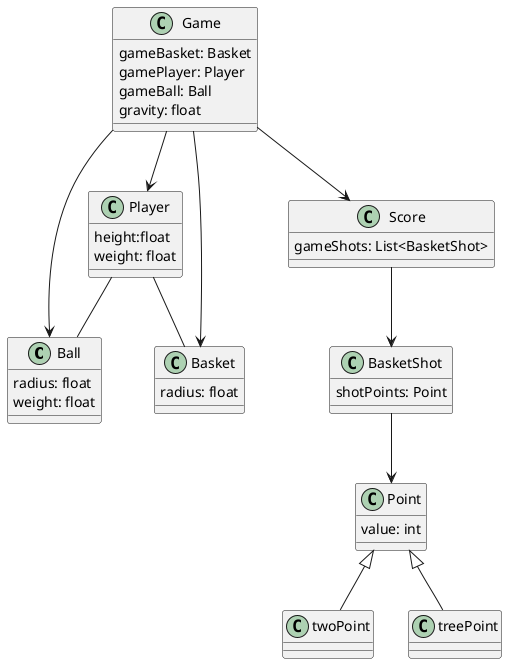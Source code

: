 @startuml
class Ball{
  radius: float
  weight: float
}
class Player{
  height:float
  weight: float
}
class Basket{
  radius: float
}
class Game{
  gameBasket: Basket
  gamePlayer: Player
  gameBall: Ball
  gravity: float
  
}
class BasketShot{
  shotPoints: Point
}
Game-->Ball
Game-->Basket
Game-->Player
Player--Ball
Player--Basket

class Score{
  gameShots: List<BasketShot>
}
Game-->Score
Score-->BasketShot
BasketShot-->Point
class Point{
  value: int
}
class twoPoint{

}
class treePoint{
  
}
Point<|--twoPoint
Point<|--treePoint

@enduml
